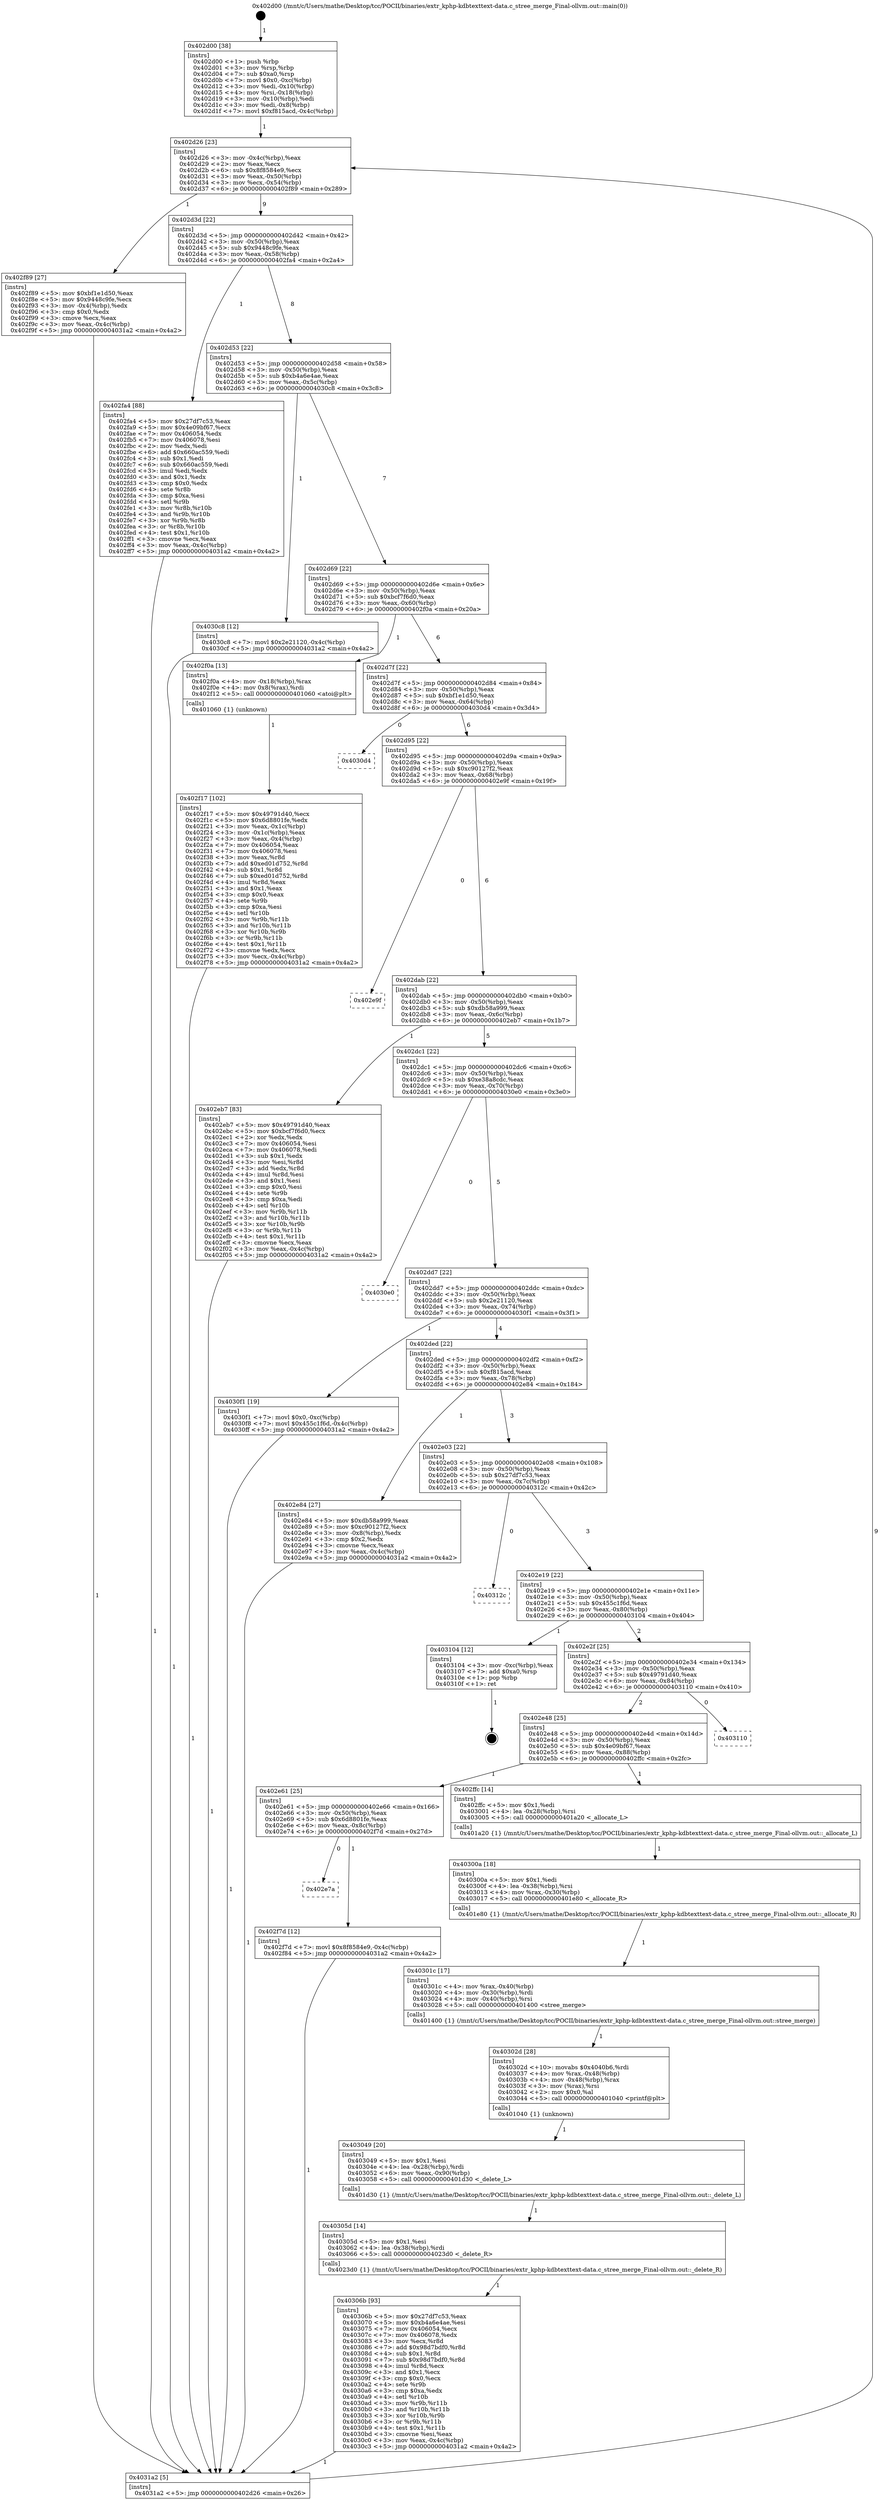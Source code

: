 digraph "0x402d00" {
  label = "0x402d00 (/mnt/c/Users/mathe/Desktop/tcc/POCII/binaries/extr_kphp-kdbtexttext-data.c_stree_merge_Final-ollvm.out::main(0))"
  labelloc = "t"
  node[shape=record]

  Entry [label="",width=0.3,height=0.3,shape=circle,fillcolor=black,style=filled]
  "0x402d26" [label="{
     0x402d26 [23]\l
     | [instrs]\l
     &nbsp;&nbsp;0x402d26 \<+3\>: mov -0x4c(%rbp),%eax\l
     &nbsp;&nbsp;0x402d29 \<+2\>: mov %eax,%ecx\l
     &nbsp;&nbsp;0x402d2b \<+6\>: sub $0x8f8584e9,%ecx\l
     &nbsp;&nbsp;0x402d31 \<+3\>: mov %eax,-0x50(%rbp)\l
     &nbsp;&nbsp;0x402d34 \<+3\>: mov %ecx,-0x54(%rbp)\l
     &nbsp;&nbsp;0x402d37 \<+6\>: je 0000000000402f89 \<main+0x289\>\l
  }"]
  "0x402f89" [label="{
     0x402f89 [27]\l
     | [instrs]\l
     &nbsp;&nbsp;0x402f89 \<+5\>: mov $0xbf1e1d50,%eax\l
     &nbsp;&nbsp;0x402f8e \<+5\>: mov $0x9448c9fe,%ecx\l
     &nbsp;&nbsp;0x402f93 \<+3\>: mov -0x4(%rbp),%edx\l
     &nbsp;&nbsp;0x402f96 \<+3\>: cmp $0x0,%edx\l
     &nbsp;&nbsp;0x402f99 \<+3\>: cmove %ecx,%eax\l
     &nbsp;&nbsp;0x402f9c \<+3\>: mov %eax,-0x4c(%rbp)\l
     &nbsp;&nbsp;0x402f9f \<+5\>: jmp 00000000004031a2 \<main+0x4a2\>\l
  }"]
  "0x402d3d" [label="{
     0x402d3d [22]\l
     | [instrs]\l
     &nbsp;&nbsp;0x402d3d \<+5\>: jmp 0000000000402d42 \<main+0x42\>\l
     &nbsp;&nbsp;0x402d42 \<+3\>: mov -0x50(%rbp),%eax\l
     &nbsp;&nbsp;0x402d45 \<+5\>: sub $0x9448c9fe,%eax\l
     &nbsp;&nbsp;0x402d4a \<+3\>: mov %eax,-0x58(%rbp)\l
     &nbsp;&nbsp;0x402d4d \<+6\>: je 0000000000402fa4 \<main+0x2a4\>\l
  }"]
  Exit [label="",width=0.3,height=0.3,shape=circle,fillcolor=black,style=filled,peripheries=2]
  "0x402fa4" [label="{
     0x402fa4 [88]\l
     | [instrs]\l
     &nbsp;&nbsp;0x402fa4 \<+5\>: mov $0x27df7c53,%eax\l
     &nbsp;&nbsp;0x402fa9 \<+5\>: mov $0x4e09bf67,%ecx\l
     &nbsp;&nbsp;0x402fae \<+7\>: mov 0x406054,%edx\l
     &nbsp;&nbsp;0x402fb5 \<+7\>: mov 0x406078,%esi\l
     &nbsp;&nbsp;0x402fbc \<+2\>: mov %edx,%edi\l
     &nbsp;&nbsp;0x402fbe \<+6\>: add $0x660ac559,%edi\l
     &nbsp;&nbsp;0x402fc4 \<+3\>: sub $0x1,%edi\l
     &nbsp;&nbsp;0x402fc7 \<+6\>: sub $0x660ac559,%edi\l
     &nbsp;&nbsp;0x402fcd \<+3\>: imul %edi,%edx\l
     &nbsp;&nbsp;0x402fd0 \<+3\>: and $0x1,%edx\l
     &nbsp;&nbsp;0x402fd3 \<+3\>: cmp $0x0,%edx\l
     &nbsp;&nbsp;0x402fd6 \<+4\>: sete %r8b\l
     &nbsp;&nbsp;0x402fda \<+3\>: cmp $0xa,%esi\l
     &nbsp;&nbsp;0x402fdd \<+4\>: setl %r9b\l
     &nbsp;&nbsp;0x402fe1 \<+3\>: mov %r8b,%r10b\l
     &nbsp;&nbsp;0x402fe4 \<+3\>: and %r9b,%r10b\l
     &nbsp;&nbsp;0x402fe7 \<+3\>: xor %r9b,%r8b\l
     &nbsp;&nbsp;0x402fea \<+3\>: or %r8b,%r10b\l
     &nbsp;&nbsp;0x402fed \<+4\>: test $0x1,%r10b\l
     &nbsp;&nbsp;0x402ff1 \<+3\>: cmovne %ecx,%eax\l
     &nbsp;&nbsp;0x402ff4 \<+3\>: mov %eax,-0x4c(%rbp)\l
     &nbsp;&nbsp;0x402ff7 \<+5\>: jmp 00000000004031a2 \<main+0x4a2\>\l
  }"]
  "0x402d53" [label="{
     0x402d53 [22]\l
     | [instrs]\l
     &nbsp;&nbsp;0x402d53 \<+5\>: jmp 0000000000402d58 \<main+0x58\>\l
     &nbsp;&nbsp;0x402d58 \<+3\>: mov -0x50(%rbp),%eax\l
     &nbsp;&nbsp;0x402d5b \<+5\>: sub $0xb4a6e4ae,%eax\l
     &nbsp;&nbsp;0x402d60 \<+3\>: mov %eax,-0x5c(%rbp)\l
     &nbsp;&nbsp;0x402d63 \<+6\>: je 00000000004030c8 \<main+0x3c8\>\l
  }"]
  "0x40306b" [label="{
     0x40306b [93]\l
     | [instrs]\l
     &nbsp;&nbsp;0x40306b \<+5\>: mov $0x27df7c53,%eax\l
     &nbsp;&nbsp;0x403070 \<+5\>: mov $0xb4a6e4ae,%esi\l
     &nbsp;&nbsp;0x403075 \<+7\>: mov 0x406054,%ecx\l
     &nbsp;&nbsp;0x40307c \<+7\>: mov 0x406078,%edx\l
     &nbsp;&nbsp;0x403083 \<+3\>: mov %ecx,%r8d\l
     &nbsp;&nbsp;0x403086 \<+7\>: add $0x98d7bdf0,%r8d\l
     &nbsp;&nbsp;0x40308d \<+4\>: sub $0x1,%r8d\l
     &nbsp;&nbsp;0x403091 \<+7\>: sub $0x98d7bdf0,%r8d\l
     &nbsp;&nbsp;0x403098 \<+4\>: imul %r8d,%ecx\l
     &nbsp;&nbsp;0x40309c \<+3\>: and $0x1,%ecx\l
     &nbsp;&nbsp;0x40309f \<+3\>: cmp $0x0,%ecx\l
     &nbsp;&nbsp;0x4030a2 \<+4\>: sete %r9b\l
     &nbsp;&nbsp;0x4030a6 \<+3\>: cmp $0xa,%edx\l
     &nbsp;&nbsp;0x4030a9 \<+4\>: setl %r10b\l
     &nbsp;&nbsp;0x4030ad \<+3\>: mov %r9b,%r11b\l
     &nbsp;&nbsp;0x4030b0 \<+3\>: and %r10b,%r11b\l
     &nbsp;&nbsp;0x4030b3 \<+3\>: xor %r10b,%r9b\l
     &nbsp;&nbsp;0x4030b6 \<+3\>: or %r9b,%r11b\l
     &nbsp;&nbsp;0x4030b9 \<+4\>: test $0x1,%r11b\l
     &nbsp;&nbsp;0x4030bd \<+3\>: cmovne %esi,%eax\l
     &nbsp;&nbsp;0x4030c0 \<+3\>: mov %eax,-0x4c(%rbp)\l
     &nbsp;&nbsp;0x4030c3 \<+5\>: jmp 00000000004031a2 \<main+0x4a2\>\l
  }"]
  "0x4030c8" [label="{
     0x4030c8 [12]\l
     | [instrs]\l
     &nbsp;&nbsp;0x4030c8 \<+7\>: movl $0x2e21120,-0x4c(%rbp)\l
     &nbsp;&nbsp;0x4030cf \<+5\>: jmp 00000000004031a2 \<main+0x4a2\>\l
  }"]
  "0x402d69" [label="{
     0x402d69 [22]\l
     | [instrs]\l
     &nbsp;&nbsp;0x402d69 \<+5\>: jmp 0000000000402d6e \<main+0x6e\>\l
     &nbsp;&nbsp;0x402d6e \<+3\>: mov -0x50(%rbp),%eax\l
     &nbsp;&nbsp;0x402d71 \<+5\>: sub $0xbcf7f6d0,%eax\l
     &nbsp;&nbsp;0x402d76 \<+3\>: mov %eax,-0x60(%rbp)\l
     &nbsp;&nbsp;0x402d79 \<+6\>: je 0000000000402f0a \<main+0x20a\>\l
  }"]
  "0x40305d" [label="{
     0x40305d [14]\l
     | [instrs]\l
     &nbsp;&nbsp;0x40305d \<+5\>: mov $0x1,%esi\l
     &nbsp;&nbsp;0x403062 \<+4\>: lea -0x38(%rbp),%rdi\l
     &nbsp;&nbsp;0x403066 \<+5\>: call 00000000004023d0 \<_delete_R\>\l
     | [calls]\l
     &nbsp;&nbsp;0x4023d0 \{1\} (/mnt/c/Users/mathe/Desktop/tcc/POCII/binaries/extr_kphp-kdbtexttext-data.c_stree_merge_Final-ollvm.out::_delete_R)\l
  }"]
  "0x402f0a" [label="{
     0x402f0a [13]\l
     | [instrs]\l
     &nbsp;&nbsp;0x402f0a \<+4\>: mov -0x18(%rbp),%rax\l
     &nbsp;&nbsp;0x402f0e \<+4\>: mov 0x8(%rax),%rdi\l
     &nbsp;&nbsp;0x402f12 \<+5\>: call 0000000000401060 \<atoi@plt\>\l
     | [calls]\l
     &nbsp;&nbsp;0x401060 \{1\} (unknown)\l
  }"]
  "0x402d7f" [label="{
     0x402d7f [22]\l
     | [instrs]\l
     &nbsp;&nbsp;0x402d7f \<+5\>: jmp 0000000000402d84 \<main+0x84\>\l
     &nbsp;&nbsp;0x402d84 \<+3\>: mov -0x50(%rbp),%eax\l
     &nbsp;&nbsp;0x402d87 \<+5\>: sub $0xbf1e1d50,%eax\l
     &nbsp;&nbsp;0x402d8c \<+3\>: mov %eax,-0x64(%rbp)\l
     &nbsp;&nbsp;0x402d8f \<+6\>: je 00000000004030d4 \<main+0x3d4\>\l
  }"]
  "0x403049" [label="{
     0x403049 [20]\l
     | [instrs]\l
     &nbsp;&nbsp;0x403049 \<+5\>: mov $0x1,%esi\l
     &nbsp;&nbsp;0x40304e \<+4\>: lea -0x28(%rbp),%rdi\l
     &nbsp;&nbsp;0x403052 \<+6\>: mov %eax,-0x90(%rbp)\l
     &nbsp;&nbsp;0x403058 \<+5\>: call 0000000000401d30 \<_delete_L\>\l
     | [calls]\l
     &nbsp;&nbsp;0x401d30 \{1\} (/mnt/c/Users/mathe/Desktop/tcc/POCII/binaries/extr_kphp-kdbtexttext-data.c_stree_merge_Final-ollvm.out::_delete_L)\l
  }"]
  "0x4030d4" [label="{
     0x4030d4\l
  }", style=dashed]
  "0x402d95" [label="{
     0x402d95 [22]\l
     | [instrs]\l
     &nbsp;&nbsp;0x402d95 \<+5\>: jmp 0000000000402d9a \<main+0x9a\>\l
     &nbsp;&nbsp;0x402d9a \<+3\>: mov -0x50(%rbp),%eax\l
     &nbsp;&nbsp;0x402d9d \<+5\>: sub $0xc90127f2,%eax\l
     &nbsp;&nbsp;0x402da2 \<+3\>: mov %eax,-0x68(%rbp)\l
     &nbsp;&nbsp;0x402da5 \<+6\>: je 0000000000402e9f \<main+0x19f\>\l
  }"]
  "0x40302d" [label="{
     0x40302d [28]\l
     | [instrs]\l
     &nbsp;&nbsp;0x40302d \<+10\>: movabs $0x4040b6,%rdi\l
     &nbsp;&nbsp;0x403037 \<+4\>: mov %rax,-0x48(%rbp)\l
     &nbsp;&nbsp;0x40303b \<+4\>: mov -0x48(%rbp),%rax\l
     &nbsp;&nbsp;0x40303f \<+3\>: mov (%rax),%rsi\l
     &nbsp;&nbsp;0x403042 \<+2\>: mov $0x0,%al\l
     &nbsp;&nbsp;0x403044 \<+5\>: call 0000000000401040 \<printf@plt\>\l
     | [calls]\l
     &nbsp;&nbsp;0x401040 \{1\} (unknown)\l
  }"]
  "0x402e9f" [label="{
     0x402e9f\l
  }", style=dashed]
  "0x402dab" [label="{
     0x402dab [22]\l
     | [instrs]\l
     &nbsp;&nbsp;0x402dab \<+5\>: jmp 0000000000402db0 \<main+0xb0\>\l
     &nbsp;&nbsp;0x402db0 \<+3\>: mov -0x50(%rbp),%eax\l
     &nbsp;&nbsp;0x402db3 \<+5\>: sub $0xdb58a999,%eax\l
     &nbsp;&nbsp;0x402db8 \<+3\>: mov %eax,-0x6c(%rbp)\l
     &nbsp;&nbsp;0x402dbb \<+6\>: je 0000000000402eb7 \<main+0x1b7\>\l
  }"]
  "0x40301c" [label="{
     0x40301c [17]\l
     | [instrs]\l
     &nbsp;&nbsp;0x40301c \<+4\>: mov %rax,-0x40(%rbp)\l
     &nbsp;&nbsp;0x403020 \<+4\>: mov -0x30(%rbp),%rdi\l
     &nbsp;&nbsp;0x403024 \<+4\>: mov -0x40(%rbp),%rsi\l
     &nbsp;&nbsp;0x403028 \<+5\>: call 0000000000401400 \<stree_merge\>\l
     | [calls]\l
     &nbsp;&nbsp;0x401400 \{1\} (/mnt/c/Users/mathe/Desktop/tcc/POCII/binaries/extr_kphp-kdbtexttext-data.c_stree_merge_Final-ollvm.out::stree_merge)\l
  }"]
  "0x402eb7" [label="{
     0x402eb7 [83]\l
     | [instrs]\l
     &nbsp;&nbsp;0x402eb7 \<+5\>: mov $0x49791d40,%eax\l
     &nbsp;&nbsp;0x402ebc \<+5\>: mov $0xbcf7f6d0,%ecx\l
     &nbsp;&nbsp;0x402ec1 \<+2\>: xor %edx,%edx\l
     &nbsp;&nbsp;0x402ec3 \<+7\>: mov 0x406054,%esi\l
     &nbsp;&nbsp;0x402eca \<+7\>: mov 0x406078,%edi\l
     &nbsp;&nbsp;0x402ed1 \<+3\>: sub $0x1,%edx\l
     &nbsp;&nbsp;0x402ed4 \<+3\>: mov %esi,%r8d\l
     &nbsp;&nbsp;0x402ed7 \<+3\>: add %edx,%r8d\l
     &nbsp;&nbsp;0x402eda \<+4\>: imul %r8d,%esi\l
     &nbsp;&nbsp;0x402ede \<+3\>: and $0x1,%esi\l
     &nbsp;&nbsp;0x402ee1 \<+3\>: cmp $0x0,%esi\l
     &nbsp;&nbsp;0x402ee4 \<+4\>: sete %r9b\l
     &nbsp;&nbsp;0x402ee8 \<+3\>: cmp $0xa,%edi\l
     &nbsp;&nbsp;0x402eeb \<+4\>: setl %r10b\l
     &nbsp;&nbsp;0x402eef \<+3\>: mov %r9b,%r11b\l
     &nbsp;&nbsp;0x402ef2 \<+3\>: and %r10b,%r11b\l
     &nbsp;&nbsp;0x402ef5 \<+3\>: xor %r10b,%r9b\l
     &nbsp;&nbsp;0x402ef8 \<+3\>: or %r9b,%r11b\l
     &nbsp;&nbsp;0x402efb \<+4\>: test $0x1,%r11b\l
     &nbsp;&nbsp;0x402eff \<+3\>: cmovne %ecx,%eax\l
     &nbsp;&nbsp;0x402f02 \<+3\>: mov %eax,-0x4c(%rbp)\l
     &nbsp;&nbsp;0x402f05 \<+5\>: jmp 00000000004031a2 \<main+0x4a2\>\l
  }"]
  "0x402dc1" [label="{
     0x402dc1 [22]\l
     | [instrs]\l
     &nbsp;&nbsp;0x402dc1 \<+5\>: jmp 0000000000402dc6 \<main+0xc6\>\l
     &nbsp;&nbsp;0x402dc6 \<+3\>: mov -0x50(%rbp),%eax\l
     &nbsp;&nbsp;0x402dc9 \<+5\>: sub $0xe38a8cdc,%eax\l
     &nbsp;&nbsp;0x402dce \<+3\>: mov %eax,-0x70(%rbp)\l
     &nbsp;&nbsp;0x402dd1 \<+6\>: je 00000000004030e0 \<main+0x3e0\>\l
  }"]
  "0x40300a" [label="{
     0x40300a [18]\l
     | [instrs]\l
     &nbsp;&nbsp;0x40300a \<+5\>: mov $0x1,%edi\l
     &nbsp;&nbsp;0x40300f \<+4\>: lea -0x38(%rbp),%rsi\l
     &nbsp;&nbsp;0x403013 \<+4\>: mov %rax,-0x30(%rbp)\l
     &nbsp;&nbsp;0x403017 \<+5\>: call 0000000000401e80 \<_allocate_R\>\l
     | [calls]\l
     &nbsp;&nbsp;0x401e80 \{1\} (/mnt/c/Users/mathe/Desktop/tcc/POCII/binaries/extr_kphp-kdbtexttext-data.c_stree_merge_Final-ollvm.out::_allocate_R)\l
  }"]
  "0x4030e0" [label="{
     0x4030e0\l
  }", style=dashed]
  "0x402dd7" [label="{
     0x402dd7 [22]\l
     | [instrs]\l
     &nbsp;&nbsp;0x402dd7 \<+5\>: jmp 0000000000402ddc \<main+0xdc\>\l
     &nbsp;&nbsp;0x402ddc \<+3\>: mov -0x50(%rbp),%eax\l
     &nbsp;&nbsp;0x402ddf \<+5\>: sub $0x2e21120,%eax\l
     &nbsp;&nbsp;0x402de4 \<+3\>: mov %eax,-0x74(%rbp)\l
     &nbsp;&nbsp;0x402de7 \<+6\>: je 00000000004030f1 \<main+0x3f1\>\l
  }"]
  "0x402e7a" [label="{
     0x402e7a\l
  }", style=dashed]
  "0x4030f1" [label="{
     0x4030f1 [19]\l
     | [instrs]\l
     &nbsp;&nbsp;0x4030f1 \<+7\>: movl $0x0,-0xc(%rbp)\l
     &nbsp;&nbsp;0x4030f8 \<+7\>: movl $0x455c1f6d,-0x4c(%rbp)\l
     &nbsp;&nbsp;0x4030ff \<+5\>: jmp 00000000004031a2 \<main+0x4a2\>\l
  }"]
  "0x402ded" [label="{
     0x402ded [22]\l
     | [instrs]\l
     &nbsp;&nbsp;0x402ded \<+5\>: jmp 0000000000402df2 \<main+0xf2\>\l
     &nbsp;&nbsp;0x402df2 \<+3\>: mov -0x50(%rbp),%eax\l
     &nbsp;&nbsp;0x402df5 \<+5\>: sub $0xf815acd,%eax\l
     &nbsp;&nbsp;0x402dfa \<+3\>: mov %eax,-0x78(%rbp)\l
     &nbsp;&nbsp;0x402dfd \<+6\>: je 0000000000402e84 \<main+0x184\>\l
  }"]
  "0x402f7d" [label="{
     0x402f7d [12]\l
     | [instrs]\l
     &nbsp;&nbsp;0x402f7d \<+7\>: movl $0x8f8584e9,-0x4c(%rbp)\l
     &nbsp;&nbsp;0x402f84 \<+5\>: jmp 00000000004031a2 \<main+0x4a2\>\l
  }"]
  "0x402e84" [label="{
     0x402e84 [27]\l
     | [instrs]\l
     &nbsp;&nbsp;0x402e84 \<+5\>: mov $0xdb58a999,%eax\l
     &nbsp;&nbsp;0x402e89 \<+5\>: mov $0xc90127f2,%ecx\l
     &nbsp;&nbsp;0x402e8e \<+3\>: mov -0x8(%rbp),%edx\l
     &nbsp;&nbsp;0x402e91 \<+3\>: cmp $0x2,%edx\l
     &nbsp;&nbsp;0x402e94 \<+3\>: cmovne %ecx,%eax\l
     &nbsp;&nbsp;0x402e97 \<+3\>: mov %eax,-0x4c(%rbp)\l
     &nbsp;&nbsp;0x402e9a \<+5\>: jmp 00000000004031a2 \<main+0x4a2\>\l
  }"]
  "0x402e03" [label="{
     0x402e03 [22]\l
     | [instrs]\l
     &nbsp;&nbsp;0x402e03 \<+5\>: jmp 0000000000402e08 \<main+0x108\>\l
     &nbsp;&nbsp;0x402e08 \<+3\>: mov -0x50(%rbp),%eax\l
     &nbsp;&nbsp;0x402e0b \<+5\>: sub $0x27df7c53,%eax\l
     &nbsp;&nbsp;0x402e10 \<+3\>: mov %eax,-0x7c(%rbp)\l
     &nbsp;&nbsp;0x402e13 \<+6\>: je 000000000040312c \<main+0x42c\>\l
  }"]
  "0x4031a2" [label="{
     0x4031a2 [5]\l
     | [instrs]\l
     &nbsp;&nbsp;0x4031a2 \<+5\>: jmp 0000000000402d26 \<main+0x26\>\l
  }"]
  "0x402d00" [label="{
     0x402d00 [38]\l
     | [instrs]\l
     &nbsp;&nbsp;0x402d00 \<+1\>: push %rbp\l
     &nbsp;&nbsp;0x402d01 \<+3\>: mov %rsp,%rbp\l
     &nbsp;&nbsp;0x402d04 \<+7\>: sub $0xa0,%rsp\l
     &nbsp;&nbsp;0x402d0b \<+7\>: movl $0x0,-0xc(%rbp)\l
     &nbsp;&nbsp;0x402d12 \<+3\>: mov %edi,-0x10(%rbp)\l
     &nbsp;&nbsp;0x402d15 \<+4\>: mov %rsi,-0x18(%rbp)\l
     &nbsp;&nbsp;0x402d19 \<+3\>: mov -0x10(%rbp),%edi\l
     &nbsp;&nbsp;0x402d1c \<+3\>: mov %edi,-0x8(%rbp)\l
     &nbsp;&nbsp;0x402d1f \<+7\>: movl $0xf815acd,-0x4c(%rbp)\l
  }"]
  "0x402f17" [label="{
     0x402f17 [102]\l
     | [instrs]\l
     &nbsp;&nbsp;0x402f17 \<+5\>: mov $0x49791d40,%ecx\l
     &nbsp;&nbsp;0x402f1c \<+5\>: mov $0x6d8801fe,%edx\l
     &nbsp;&nbsp;0x402f21 \<+3\>: mov %eax,-0x1c(%rbp)\l
     &nbsp;&nbsp;0x402f24 \<+3\>: mov -0x1c(%rbp),%eax\l
     &nbsp;&nbsp;0x402f27 \<+3\>: mov %eax,-0x4(%rbp)\l
     &nbsp;&nbsp;0x402f2a \<+7\>: mov 0x406054,%eax\l
     &nbsp;&nbsp;0x402f31 \<+7\>: mov 0x406078,%esi\l
     &nbsp;&nbsp;0x402f38 \<+3\>: mov %eax,%r8d\l
     &nbsp;&nbsp;0x402f3b \<+7\>: add $0xed01d752,%r8d\l
     &nbsp;&nbsp;0x402f42 \<+4\>: sub $0x1,%r8d\l
     &nbsp;&nbsp;0x402f46 \<+7\>: sub $0xed01d752,%r8d\l
     &nbsp;&nbsp;0x402f4d \<+4\>: imul %r8d,%eax\l
     &nbsp;&nbsp;0x402f51 \<+3\>: and $0x1,%eax\l
     &nbsp;&nbsp;0x402f54 \<+3\>: cmp $0x0,%eax\l
     &nbsp;&nbsp;0x402f57 \<+4\>: sete %r9b\l
     &nbsp;&nbsp;0x402f5b \<+3\>: cmp $0xa,%esi\l
     &nbsp;&nbsp;0x402f5e \<+4\>: setl %r10b\l
     &nbsp;&nbsp;0x402f62 \<+3\>: mov %r9b,%r11b\l
     &nbsp;&nbsp;0x402f65 \<+3\>: and %r10b,%r11b\l
     &nbsp;&nbsp;0x402f68 \<+3\>: xor %r10b,%r9b\l
     &nbsp;&nbsp;0x402f6b \<+3\>: or %r9b,%r11b\l
     &nbsp;&nbsp;0x402f6e \<+4\>: test $0x1,%r11b\l
     &nbsp;&nbsp;0x402f72 \<+3\>: cmovne %edx,%ecx\l
     &nbsp;&nbsp;0x402f75 \<+3\>: mov %ecx,-0x4c(%rbp)\l
     &nbsp;&nbsp;0x402f78 \<+5\>: jmp 00000000004031a2 \<main+0x4a2\>\l
  }"]
  "0x402e61" [label="{
     0x402e61 [25]\l
     | [instrs]\l
     &nbsp;&nbsp;0x402e61 \<+5\>: jmp 0000000000402e66 \<main+0x166\>\l
     &nbsp;&nbsp;0x402e66 \<+3\>: mov -0x50(%rbp),%eax\l
     &nbsp;&nbsp;0x402e69 \<+5\>: sub $0x6d8801fe,%eax\l
     &nbsp;&nbsp;0x402e6e \<+6\>: mov %eax,-0x8c(%rbp)\l
     &nbsp;&nbsp;0x402e74 \<+6\>: je 0000000000402f7d \<main+0x27d\>\l
  }"]
  "0x40312c" [label="{
     0x40312c\l
  }", style=dashed]
  "0x402e19" [label="{
     0x402e19 [22]\l
     | [instrs]\l
     &nbsp;&nbsp;0x402e19 \<+5\>: jmp 0000000000402e1e \<main+0x11e\>\l
     &nbsp;&nbsp;0x402e1e \<+3\>: mov -0x50(%rbp),%eax\l
     &nbsp;&nbsp;0x402e21 \<+5\>: sub $0x455c1f6d,%eax\l
     &nbsp;&nbsp;0x402e26 \<+3\>: mov %eax,-0x80(%rbp)\l
     &nbsp;&nbsp;0x402e29 \<+6\>: je 0000000000403104 \<main+0x404\>\l
  }"]
  "0x402ffc" [label="{
     0x402ffc [14]\l
     | [instrs]\l
     &nbsp;&nbsp;0x402ffc \<+5\>: mov $0x1,%edi\l
     &nbsp;&nbsp;0x403001 \<+4\>: lea -0x28(%rbp),%rsi\l
     &nbsp;&nbsp;0x403005 \<+5\>: call 0000000000401a20 \<_allocate_L\>\l
     | [calls]\l
     &nbsp;&nbsp;0x401a20 \{1\} (/mnt/c/Users/mathe/Desktop/tcc/POCII/binaries/extr_kphp-kdbtexttext-data.c_stree_merge_Final-ollvm.out::_allocate_L)\l
  }"]
  "0x403104" [label="{
     0x403104 [12]\l
     | [instrs]\l
     &nbsp;&nbsp;0x403104 \<+3\>: mov -0xc(%rbp),%eax\l
     &nbsp;&nbsp;0x403107 \<+7\>: add $0xa0,%rsp\l
     &nbsp;&nbsp;0x40310e \<+1\>: pop %rbp\l
     &nbsp;&nbsp;0x40310f \<+1\>: ret\l
  }"]
  "0x402e2f" [label="{
     0x402e2f [25]\l
     | [instrs]\l
     &nbsp;&nbsp;0x402e2f \<+5\>: jmp 0000000000402e34 \<main+0x134\>\l
     &nbsp;&nbsp;0x402e34 \<+3\>: mov -0x50(%rbp),%eax\l
     &nbsp;&nbsp;0x402e37 \<+5\>: sub $0x49791d40,%eax\l
     &nbsp;&nbsp;0x402e3c \<+6\>: mov %eax,-0x84(%rbp)\l
     &nbsp;&nbsp;0x402e42 \<+6\>: je 0000000000403110 \<main+0x410\>\l
  }"]
  "0x402e48" [label="{
     0x402e48 [25]\l
     | [instrs]\l
     &nbsp;&nbsp;0x402e48 \<+5\>: jmp 0000000000402e4d \<main+0x14d\>\l
     &nbsp;&nbsp;0x402e4d \<+3\>: mov -0x50(%rbp),%eax\l
     &nbsp;&nbsp;0x402e50 \<+5\>: sub $0x4e09bf67,%eax\l
     &nbsp;&nbsp;0x402e55 \<+6\>: mov %eax,-0x88(%rbp)\l
     &nbsp;&nbsp;0x402e5b \<+6\>: je 0000000000402ffc \<main+0x2fc\>\l
  }"]
  "0x403110" [label="{
     0x403110\l
  }", style=dashed]
  Entry -> "0x402d00" [label=" 1"]
  "0x402d26" -> "0x402f89" [label=" 1"]
  "0x402d26" -> "0x402d3d" [label=" 9"]
  "0x403104" -> Exit [label=" 1"]
  "0x402d3d" -> "0x402fa4" [label=" 1"]
  "0x402d3d" -> "0x402d53" [label=" 8"]
  "0x4030f1" -> "0x4031a2" [label=" 1"]
  "0x402d53" -> "0x4030c8" [label=" 1"]
  "0x402d53" -> "0x402d69" [label=" 7"]
  "0x4030c8" -> "0x4031a2" [label=" 1"]
  "0x402d69" -> "0x402f0a" [label=" 1"]
  "0x402d69" -> "0x402d7f" [label=" 6"]
  "0x40306b" -> "0x4031a2" [label=" 1"]
  "0x402d7f" -> "0x4030d4" [label=" 0"]
  "0x402d7f" -> "0x402d95" [label=" 6"]
  "0x40305d" -> "0x40306b" [label=" 1"]
  "0x402d95" -> "0x402e9f" [label=" 0"]
  "0x402d95" -> "0x402dab" [label=" 6"]
  "0x403049" -> "0x40305d" [label=" 1"]
  "0x402dab" -> "0x402eb7" [label=" 1"]
  "0x402dab" -> "0x402dc1" [label=" 5"]
  "0x40302d" -> "0x403049" [label=" 1"]
  "0x402dc1" -> "0x4030e0" [label=" 0"]
  "0x402dc1" -> "0x402dd7" [label=" 5"]
  "0x40301c" -> "0x40302d" [label=" 1"]
  "0x402dd7" -> "0x4030f1" [label=" 1"]
  "0x402dd7" -> "0x402ded" [label=" 4"]
  "0x40300a" -> "0x40301c" [label=" 1"]
  "0x402ded" -> "0x402e84" [label=" 1"]
  "0x402ded" -> "0x402e03" [label=" 3"]
  "0x402e84" -> "0x4031a2" [label=" 1"]
  "0x402d00" -> "0x402d26" [label=" 1"]
  "0x4031a2" -> "0x402d26" [label=" 9"]
  "0x402eb7" -> "0x4031a2" [label=" 1"]
  "0x402f0a" -> "0x402f17" [label=" 1"]
  "0x402f17" -> "0x4031a2" [label=" 1"]
  "0x402ffc" -> "0x40300a" [label=" 1"]
  "0x402e03" -> "0x40312c" [label=" 0"]
  "0x402e03" -> "0x402e19" [label=" 3"]
  "0x402f89" -> "0x4031a2" [label=" 1"]
  "0x402e19" -> "0x403104" [label=" 1"]
  "0x402e19" -> "0x402e2f" [label=" 2"]
  "0x402f7d" -> "0x4031a2" [label=" 1"]
  "0x402e2f" -> "0x403110" [label=" 0"]
  "0x402e2f" -> "0x402e48" [label=" 2"]
  "0x402e61" -> "0x402e7a" [label=" 0"]
  "0x402e48" -> "0x402ffc" [label=" 1"]
  "0x402e48" -> "0x402e61" [label=" 1"]
  "0x402fa4" -> "0x4031a2" [label=" 1"]
  "0x402e61" -> "0x402f7d" [label=" 1"]
}
